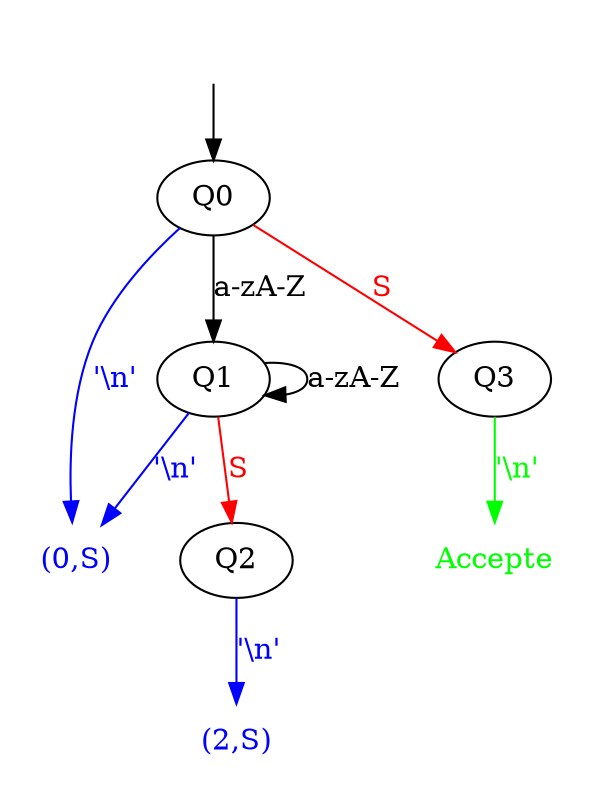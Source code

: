 // directed graph representing word.aut automaton :
digraph word {
    // definition the special nodes :
    Accepte [color = white, fontcolor = green]
    nothing [style = invisible]
    "(0,S)" [color = white, fontcolor = blue]
    "(2,S)" [color = white, fontcolor = blue]

    // arc with Q0 as tail and no head :
    nothing -> Q0

    // all the arcs where Q0 is the head :
    Q0 -> Q1 [label = "a-zA-Z"]
    Q0 -> Q3 [color = red, label = S, fontcolor = red]
    Q0 -> "(0,S)" [color = blue, label = "'\\n'", fontcolor = blue]

    // all the arcs where Q1 is the head :
    Q1 -> Q1 [label = "a-zA-Z"]
    Q1 -> Q2 [color = red, label = S, fontcolor = red]
    Q1 -> "(0,S)" [color = blue, label = "'\\n'", fontcolor = blue]

    // the arc where Q2 is the head :
    Q2 -> "(2,S)" [color = blue, label = "'\\n'", fontcolor = blue]
    
    // the arc where Q3 is the head :
    Q3 -> Accepte [color = green, label = "'\\n'", fontcolor = green]
}
